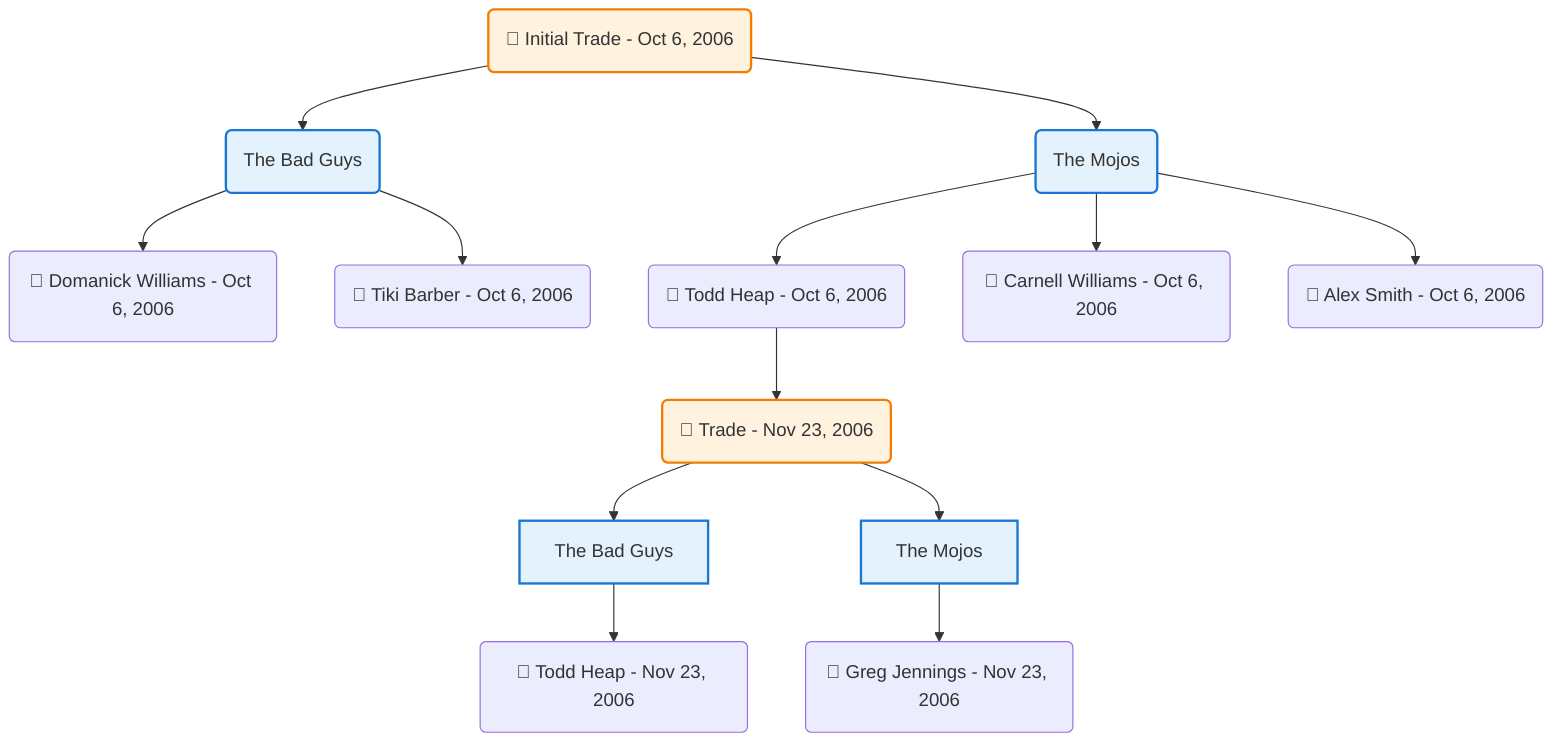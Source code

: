 flowchart TD

    TRADE_MAIN("🔄 Initial Trade - Oct 6, 2006")
    TEAM_1("The Bad Guys")
    TEAM_2("The Mojos")
    NODE_1ca513a3-4529-474d-bb11-75329be4fb57("🔄 Domanick Williams - Oct 6, 2006")
    NODE_33f474a2-05ff-42fa-9c12-a8e4886a1beb("🔄 Todd Heap - Oct 6, 2006")
    TRADE_b1259762-0dc2-4aee-875c-ec8fc2f157d6_3("🔄 Trade - Nov 23, 2006")
    TEAM_b2220d1a-ff75-4622-9757-09978901110f_4["The Bad Guys"]
    NODE_bfd07014-2cd3-4af7-a9c3-dbb78d75c36a("🔄 Todd Heap - Nov 23, 2006")
    TEAM_bbe2d0ad-54cf-4c22-be82-b2a5f262a157_5["The Mojos"]
    NODE_93f6e619-6b9a-4a3d-8c53-dd7dccabd943("🔄 Greg Jennings - Nov 23, 2006")
    NODE_2fb38eab-3f9b-4adf-9ca6-ad8d6f4a428f("🔄 Carnell Williams - Oct 6, 2006")
    NODE_16596f91-3ff7-4052-9a5d-c2706e97e8d2("🔄 Tiki Barber - Oct 6, 2006")
    NODE_684c2bfd-9996-4e0c-b7c8-fb86669287aa("🔄 Alex Smith - Oct 6, 2006")

    TRADE_MAIN --> TEAM_1
    TRADE_MAIN --> TEAM_2
    TEAM_1 --> NODE_1ca513a3-4529-474d-bb11-75329be4fb57
    TEAM_2 --> NODE_33f474a2-05ff-42fa-9c12-a8e4886a1beb
    NODE_33f474a2-05ff-42fa-9c12-a8e4886a1beb --> TRADE_b1259762-0dc2-4aee-875c-ec8fc2f157d6_3
    TRADE_b1259762-0dc2-4aee-875c-ec8fc2f157d6_3 --> TEAM_b2220d1a-ff75-4622-9757-09978901110f_4
    TEAM_b2220d1a-ff75-4622-9757-09978901110f_4 --> NODE_bfd07014-2cd3-4af7-a9c3-dbb78d75c36a
    TRADE_b1259762-0dc2-4aee-875c-ec8fc2f157d6_3 --> TEAM_bbe2d0ad-54cf-4c22-be82-b2a5f262a157_5
    TEAM_bbe2d0ad-54cf-4c22-be82-b2a5f262a157_5 --> NODE_93f6e619-6b9a-4a3d-8c53-dd7dccabd943
    TEAM_2 --> NODE_2fb38eab-3f9b-4adf-9ca6-ad8d6f4a428f
    TEAM_1 --> NODE_16596f91-3ff7-4052-9a5d-c2706e97e8d2
    TEAM_2 --> NODE_684c2bfd-9996-4e0c-b7c8-fb86669287aa

    %% Node styling
    classDef teamNode fill:#e3f2fd,stroke:#1976d2,stroke-width:2px
    classDef tradeNode fill:#fff3e0,stroke:#f57c00,stroke-width:2px
    classDef playerNode fill:#f3e5f5,stroke:#7b1fa2,stroke-width:1px
    classDef nonRootPlayerNode fill:#f5f5f5,stroke:#757575,stroke-width:1px
    classDef endNode fill:#ffebee,stroke:#c62828,stroke-width:2px
    classDef waiverNode fill:#e8f5e8,stroke:#388e3c,stroke-width:2px
    classDef championshipNode fill:#fff9c4,stroke:#f57f17,stroke-width:3px

    class TEAM_1,TEAM_2,TEAM_b2220d1a-ff75-4622-9757-09978901110f_4,TEAM_bbe2d0ad-54cf-4c22-be82-b2a5f262a157_5 teamNode
    class TRADE_MAIN,TRADE_b1259762-0dc2-4aee-875c-ec8fc2f157d6_3 tradeNode